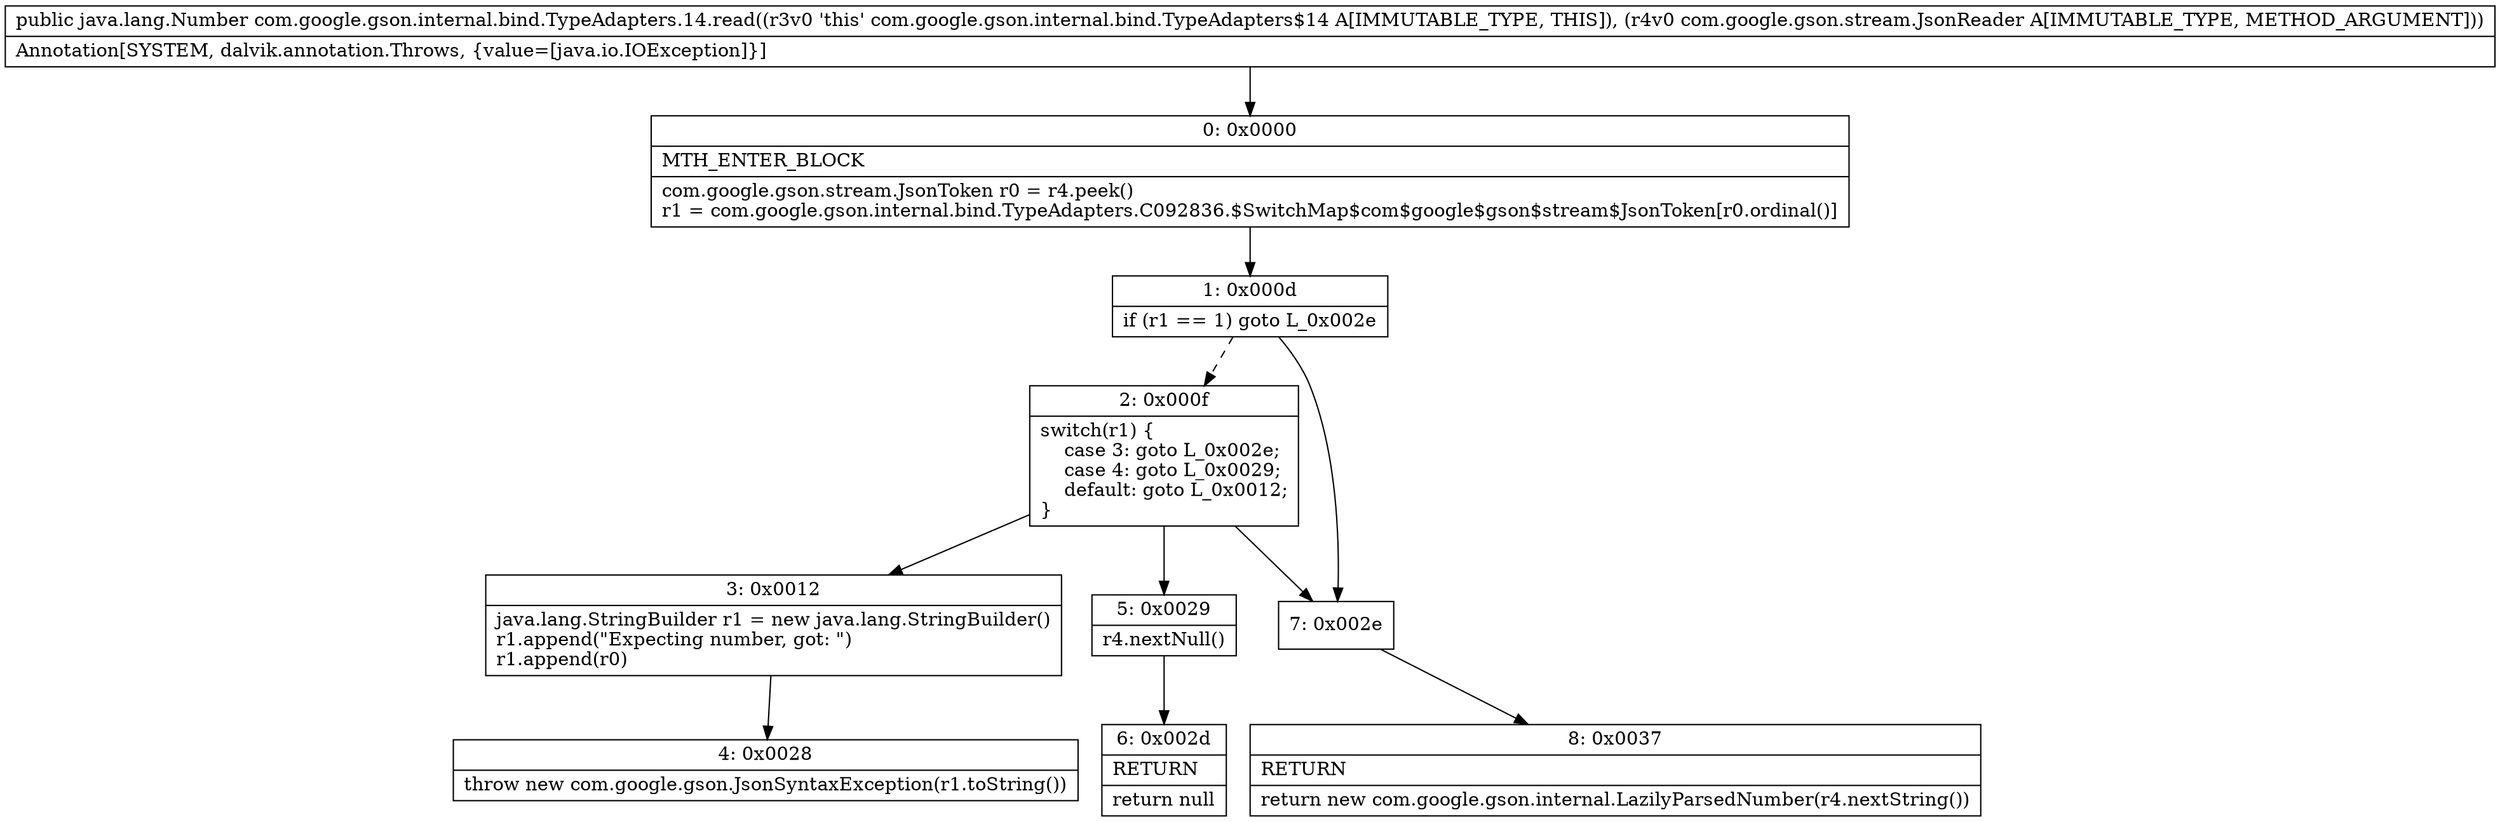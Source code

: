 digraph "CFG forcom.google.gson.internal.bind.TypeAdapters.14.read(Lcom\/google\/gson\/stream\/JsonReader;)Ljava\/lang\/Number;" {
Node_0 [shape=record,label="{0\:\ 0x0000|MTH_ENTER_BLOCK\l|com.google.gson.stream.JsonToken r0 = r4.peek()\lr1 = com.google.gson.internal.bind.TypeAdapters.C092836.$SwitchMap$com$google$gson$stream$JsonToken[r0.ordinal()]\l}"];
Node_1 [shape=record,label="{1\:\ 0x000d|if (r1 == 1) goto L_0x002e\l}"];
Node_2 [shape=record,label="{2\:\ 0x000f|switch(r1) \{\l    case 3: goto L_0x002e;\l    case 4: goto L_0x0029;\l    default: goto L_0x0012;\l\}\l}"];
Node_3 [shape=record,label="{3\:\ 0x0012|java.lang.StringBuilder r1 = new java.lang.StringBuilder()\lr1.append(\"Expecting number, got: \")\lr1.append(r0)\l}"];
Node_4 [shape=record,label="{4\:\ 0x0028|throw new com.google.gson.JsonSyntaxException(r1.toString())\l}"];
Node_5 [shape=record,label="{5\:\ 0x0029|r4.nextNull()\l}"];
Node_6 [shape=record,label="{6\:\ 0x002d|RETURN\l|return null\l}"];
Node_7 [shape=record,label="{7\:\ 0x002e}"];
Node_8 [shape=record,label="{8\:\ 0x0037|RETURN\l|return new com.google.gson.internal.LazilyParsedNumber(r4.nextString())\l}"];
MethodNode[shape=record,label="{public java.lang.Number com.google.gson.internal.bind.TypeAdapters.14.read((r3v0 'this' com.google.gson.internal.bind.TypeAdapters$14 A[IMMUTABLE_TYPE, THIS]), (r4v0 com.google.gson.stream.JsonReader A[IMMUTABLE_TYPE, METHOD_ARGUMENT]))  | Annotation[SYSTEM, dalvik.annotation.Throws, \{value=[java.io.IOException]\}]\l}"];
MethodNode -> Node_0;
Node_0 -> Node_1;
Node_1 -> Node_2[style=dashed];
Node_1 -> Node_7;
Node_2 -> Node_3;
Node_2 -> Node_5;
Node_2 -> Node_7;
Node_3 -> Node_4;
Node_5 -> Node_6;
Node_7 -> Node_8;
}


